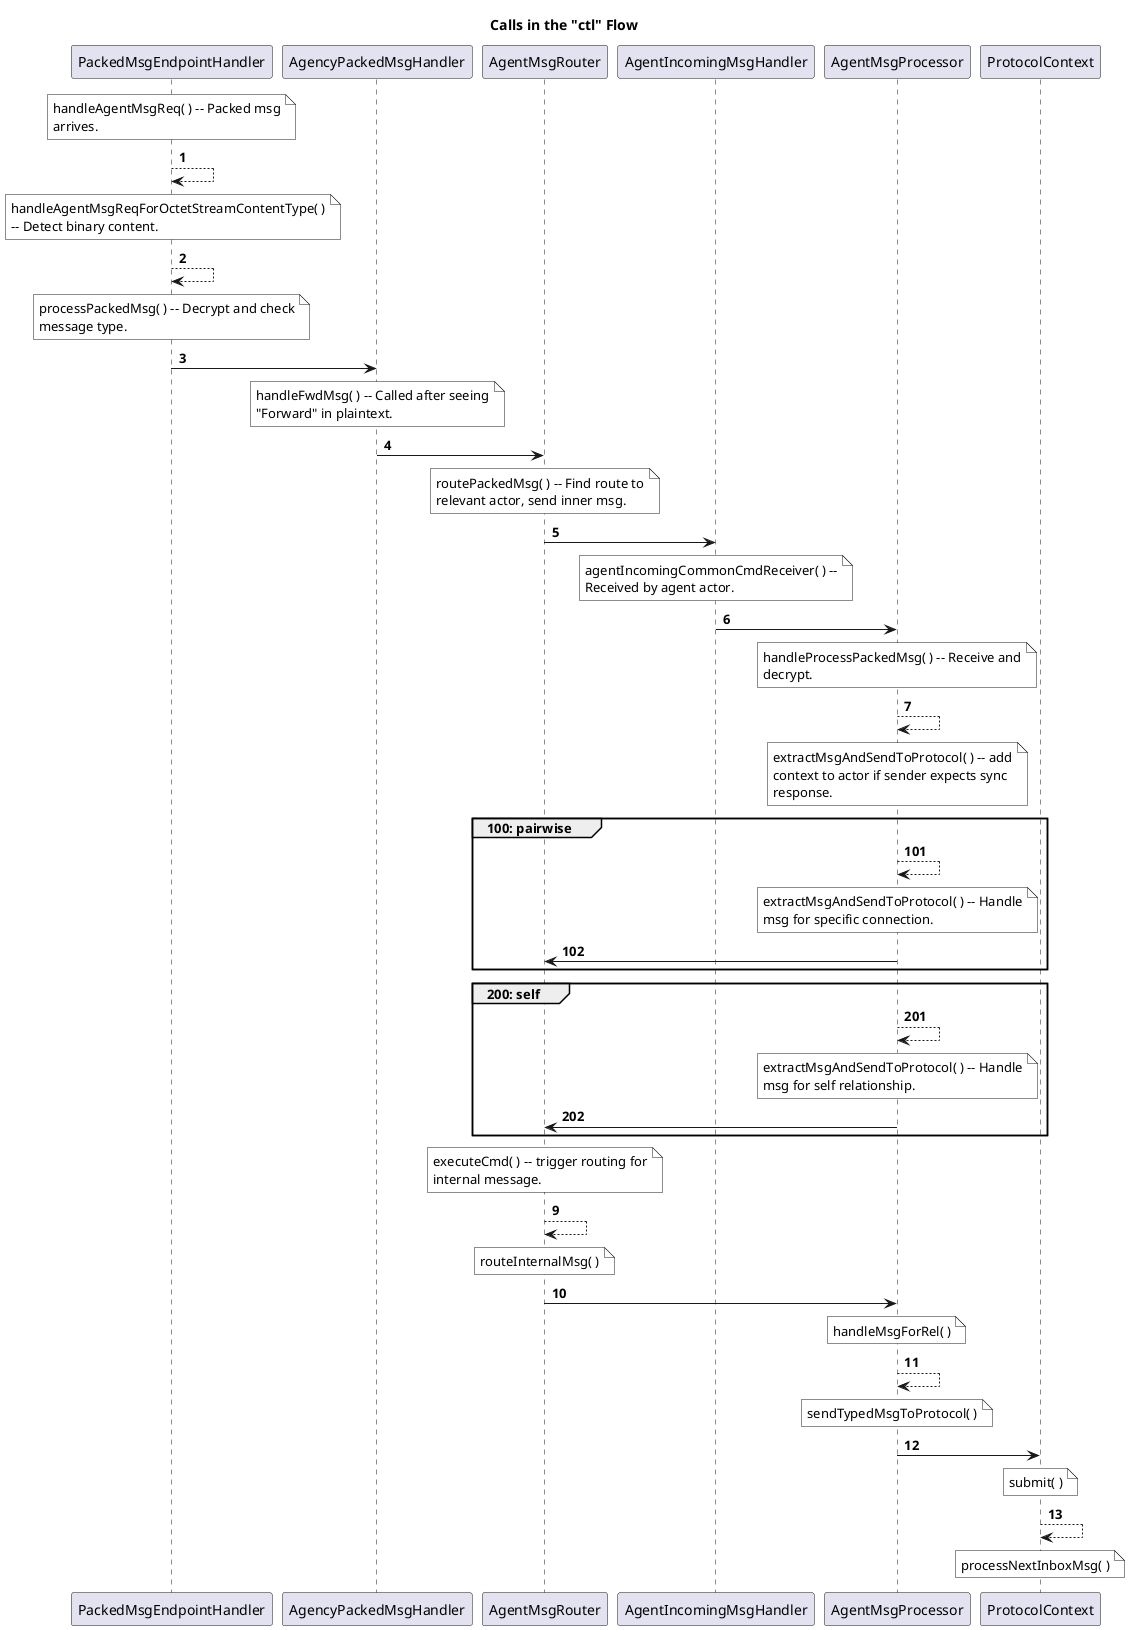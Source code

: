 @startuml

title Calls in the "ctl" Flow

autonumber 1
note over PackedMsgEndpointHandler #ffffff: handleAgentMsgReq( ) -- Packed msg\narrives.
PackedMsgEndpointHandler --> PackedMsgEndpointHandler
note over PackedMsgEndpointHandler #ffffff: handleAgentMsgReqForOctetStreamContentType( )\n-- Detect binary content.
PackedMsgEndpointHandler --> PackedMsgEndpointHandler
note over PackedMsgEndpointHandler #ffffff: processPackedMsg( ) -- Decrypt and check\nmessage type.
PackedMsgEndpointHandler -> AgencyPackedMsgHandler
note over AgencyPackedMsgHandler #ffffff: handleFwdMsg( ) -- Called after seeing\n"Forward" in plaintext.
AgencyPackedMsgHandler -> AgentMsgRouter
note over AgentMsgRouter #ffffff: routePackedMsg( ) -- Find route to\nrelevant actor, send inner msg.
AgentMsgRouter -> AgentIncomingMsgHandler
note over AgentIncomingMsgHandler #ffffff: agentIncomingCommonCmdReceiver( ) --\nReceived by agent actor.
AgentIncomingMsgHandler -> AgentMsgProcessor
note over AgentMsgProcessor #ffffff: handleProcessPackedMsg( ) -- Receive and\ndecrypt.
AgentMsgProcessor --> AgentMsgProcessor
note over AgentMsgProcessor #ffffff: extractMsgAndSendToProtocol( ) -- add\ncontext to actor if sender expects sync\nresponse.

group 100: pairwise
autonumber 101
AgentMsgProcessor --> AgentMsgProcessor
note over AgentMsgProcessor #ffffff: extractMsgAndSendToProtocol( ) -- Handle\nmsg for specific connection.
AgentMsgProcessor -> AgentMsgRouter
end

group 200: self
autonumber 201
AgentMsgProcessor --> AgentMsgProcessor
note over AgentMsgProcessor #ffffff: extractMsgAndSendToProtocol( ) -- Handle\nmsg for self relationship.
AgentMsgProcessor -> AgentMsgRouter
end

autonumber 9
note over AgentMsgRouter #ffffff: executeCmd( ) -- trigger routing for\ninternal message.
AgentMsgRouter --> AgentMsgRouter
note over AgentMsgRouter #ffffff: routeInternalMsg( )
AgentMsgRouter -> AgentMsgProcessor
note over AgentMsgProcessor #ffffff: handleMsgForRel( )
AgentMsgProcessor --> AgentMsgProcessor
note over AgentMsgProcessor #ffffff: sendTypedMsgToProtocol( )
AgentMsgProcessor -> ProtocolContext
note over ProtocolContext #ffffff: submit( )
ProtocolContext --> ProtocolContext
note over ProtocolContext #ffffff: processNextInboxMsg( )

@enduml
